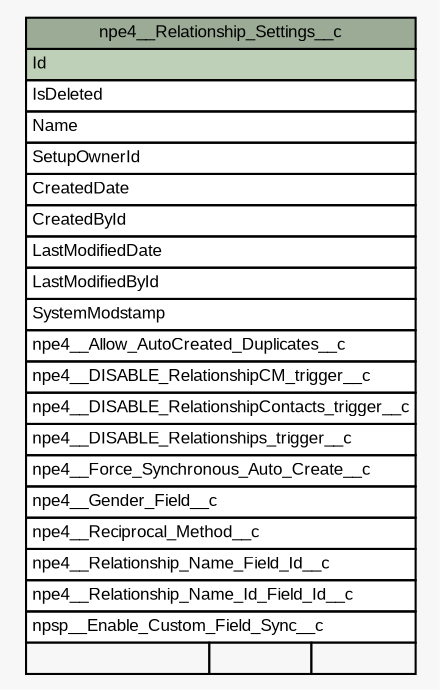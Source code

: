 // dot 2.40.1 on Mac OS X 10.12.6
// SchemaSpy rev 590
digraph "npe4__Relationship_Settings__c" {
  graph [
    rankdir="RL"
    bgcolor="#f7f7f7"
    nodesep="0.18"
    ranksep="0.46"
    fontname="Arial"
    fontsize="8"
  ];
  node [
    fontname="Arial"
    fontsize="8"
    shape="plaintext"
  ];
  edge [
    arrowsize="0.8"
  ];
  "npe4__Relationship_Settings__c" [
    label=<
    <TABLE BORDER="0" CELLBORDER="1" CELLSPACING="0" BGCOLOR="#ffffff">
      <TR><TD COLSPAN="3" BGCOLOR="#9bab96" ALIGN="CENTER">npe4__Relationship_Settings__c</TD></TR>
      <TR><TD PORT="Id" COLSPAN="3" BGCOLOR="#bed1b8" ALIGN="LEFT">Id</TD></TR>
      <TR><TD PORT="IsDeleted" COLSPAN="3" ALIGN="LEFT">IsDeleted</TD></TR>
      <TR><TD PORT="Name" COLSPAN="3" ALIGN="LEFT">Name</TD></TR>
      <TR><TD PORT="SetupOwnerId" COLSPAN="3" ALIGN="LEFT">SetupOwnerId</TD></TR>
      <TR><TD PORT="CreatedDate" COLSPAN="3" ALIGN="LEFT">CreatedDate</TD></TR>
      <TR><TD PORT="CreatedById" COLSPAN="3" ALIGN="LEFT">CreatedById</TD></TR>
      <TR><TD PORT="LastModifiedDate" COLSPAN="3" ALIGN="LEFT">LastModifiedDate</TD></TR>
      <TR><TD PORT="LastModifiedById" COLSPAN="3" ALIGN="LEFT">LastModifiedById</TD></TR>
      <TR><TD PORT="SystemModstamp" COLSPAN="3" ALIGN="LEFT">SystemModstamp</TD></TR>
      <TR><TD PORT="npe4__Allow_AutoCreated_Duplicates__c" COLSPAN="3" ALIGN="LEFT">npe4__Allow_AutoCreated_Duplicates__c</TD></TR>
      <TR><TD PORT="npe4__DISABLE_RelationshipCM_trigger__c" COLSPAN="3" ALIGN="LEFT">npe4__DISABLE_RelationshipCM_trigger__c</TD></TR>
      <TR><TD PORT="npe4__DISABLE_RelationshipContacts_trigger__c" COLSPAN="3" ALIGN="LEFT">npe4__DISABLE_RelationshipContacts_trigger__c</TD></TR>
      <TR><TD PORT="npe4__DISABLE_Relationships_trigger__c" COLSPAN="3" ALIGN="LEFT">npe4__DISABLE_Relationships_trigger__c</TD></TR>
      <TR><TD PORT="npe4__Force_Synchronous_Auto_Create__c" COLSPAN="3" ALIGN="LEFT">npe4__Force_Synchronous_Auto_Create__c</TD></TR>
      <TR><TD PORT="npe4__Gender_Field__c" COLSPAN="3" ALIGN="LEFT">npe4__Gender_Field__c</TD></TR>
      <TR><TD PORT="npe4__Reciprocal_Method__c" COLSPAN="3" ALIGN="LEFT">npe4__Reciprocal_Method__c</TD></TR>
      <TR><TD PORT="npe4__Relationship_Name_Field_Id__c" COLSPAN="3" ALIGN="LEFT">npe4__Relationship_Name_Field_Id__c</TD></TR>
      <TR><TD PORT="npe4__Relationship_Name_Id_Field_Id__c" COLSPAN="3" ALIGN="LEFT">npe4__Relationship_Name_Id_Field_Id__c</TD></TR>
      <TR><TD PORT="npsp__Enable_Custom_Field_Sync__c" COLSPAN="3" ALIGN="LEFT">npsp__Enable_Custom_Field_Sync__c</TD></TR>
      <TR><TD ALIGN="LEFT" BGCOLOR="#f7f7f7">  </TD><TD ALIGN="RIGHT" BGCOLOR="#f7f7f7">  </TD><TD ALIGN="RIGHT" BGCOLOR="#f7f7f7">  </TD></TR>
    </TABLE>>
    URL="tables/npe4__Relationship_Settings__c.html"
    tooltip="npe4__Relationship_Settings__c"
  ];
}
